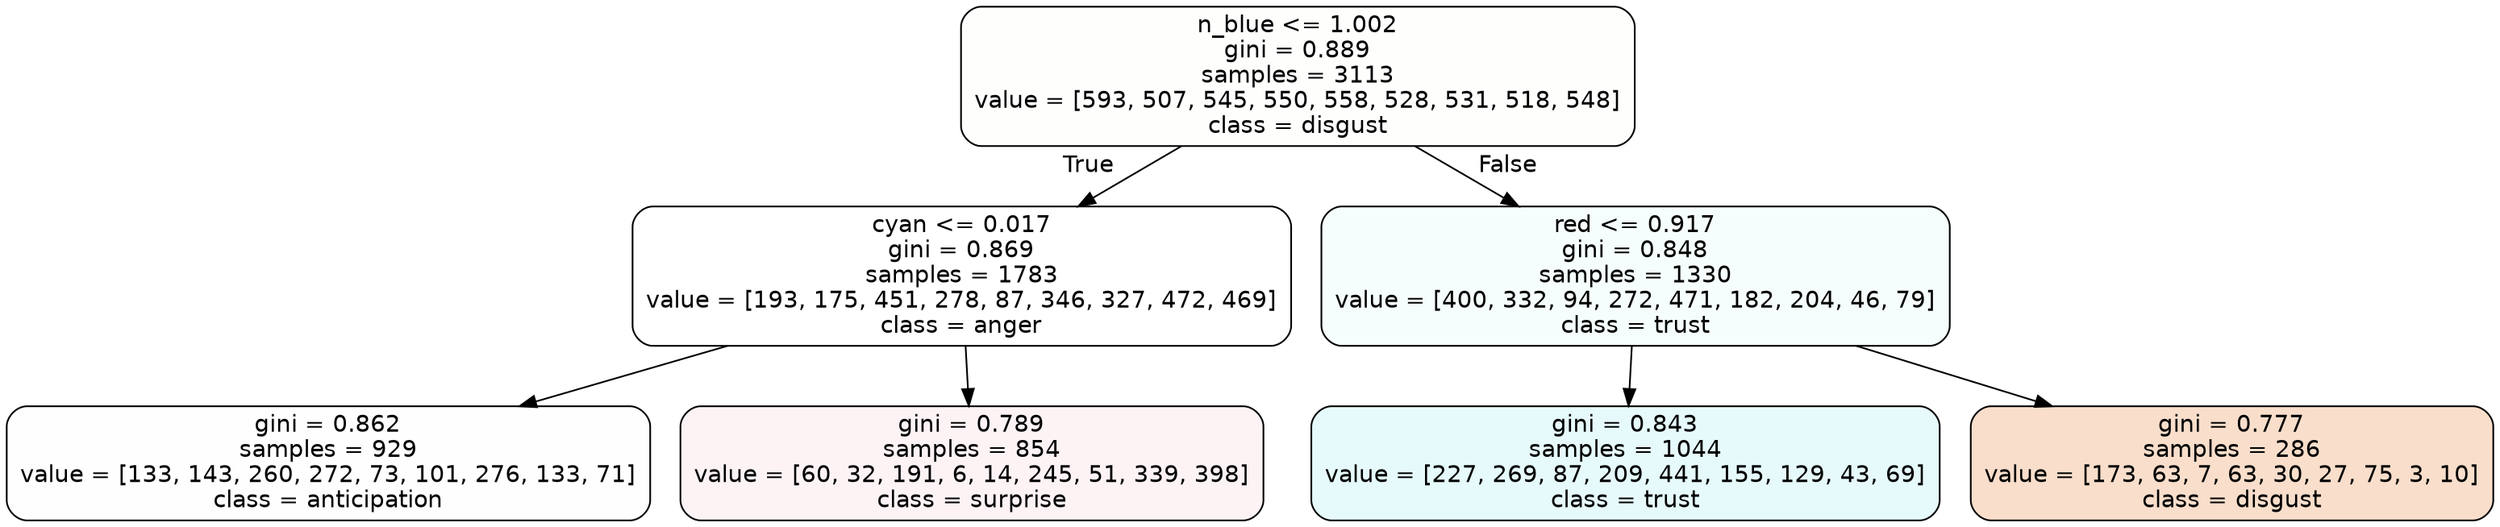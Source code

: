 digraph Tree {
node [shape=box, style="filled, rounded", color="black", fontname=helvetica] ;
edge [fontname=helvetica] ;
0 [label="n_blue <= 1.002\ngini = 0.889\nsamples = 3113\nvalue = [593, 507, 545, 550, 558, 528, 531, 518, 548]\nclass = disgust", fillcolor="#e5813902"] ;
1 [label="cyan <= 0.017\ngini = 0.869\nsamples = 1783\nvalue = [193, 175, 451, 278, 87, 346, 327, 472, 469]\nclass = anger", fillcolor="#e539d700"] ;
0 -> 1 [labeldistance=2.5, labelangle=45, headlabel="True"] ;
2 [label="gini = 0.862\nsamples = 929\nvalue = [133, 143, 260, 272, 73, 101, 276, 133, 71]\nclass = anticipation", fillcolor="#8139e501"] ;
1 -> 2 ;
3 [label="gini = 0.789\nsamples = 854\nvalue = [60, 32, 191, 6, 14, 245, 51, 339, 398]\nclass = surprise", fillcolor="#e539640f"] ;
1 -> 3 ;
4 [label="red <= 0.917\ngini = 0.848\nsamples = 1330\nvalue = [400, 332, 94, 272, 471, 182, 204, 46, 79]\nclass = trust", fillcolor="#39d7e50b"] ;
0 -> 4 [labeldistance=2.5, labelangle=-45, headlabel="False"] ;
5 [label="gini = 0.843\nsamples = 1044\nvalue = [227, 269, 87, 209, 441, 155, 129, 43, 69]\nclass = trust", fillcolor="#39d7e520"] ;
4 -> 5 ;
6 [label="gini = 0.777\nsamples = 286\nvalue = [173, 63, 7, 63, 30, 27, 75, 3, 10]\nclass = disgust", fillcolor="#e5813942"] ;
4 -> 6 ;
}